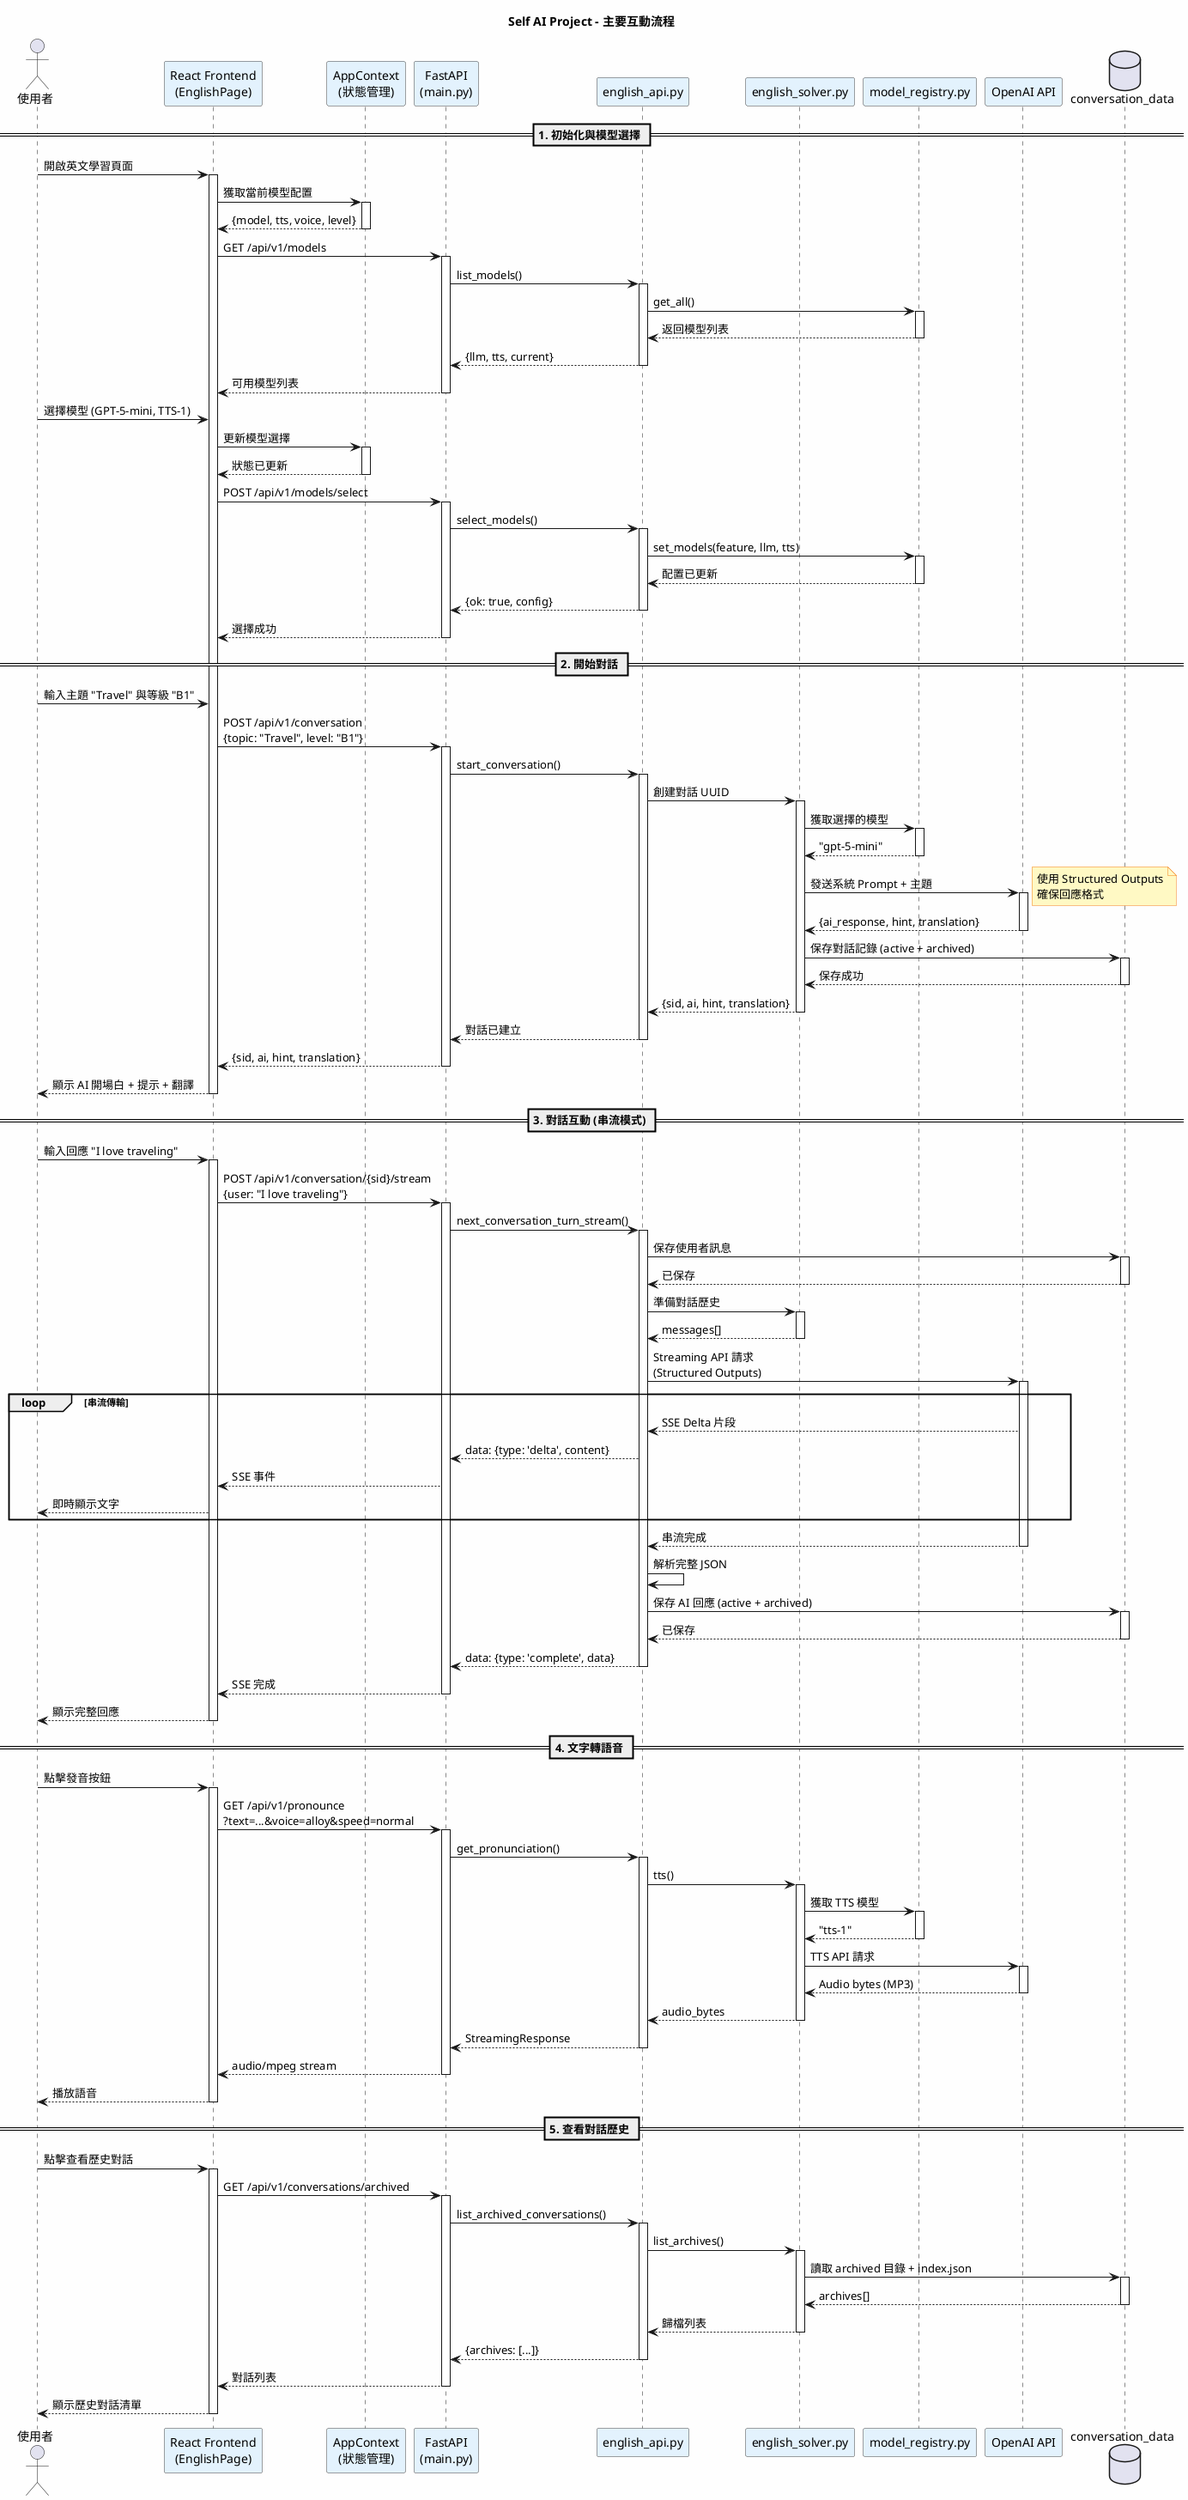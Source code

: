 @startuml Self AI Project Sequence Diagram

skinparam backgroundColor #FEFEFE
skinparam sequenceParticipant {
  BackgroundColor #E3F2FD
  BorderColor #424242
}
skinparam note {
  BackgroundColor #FFF9C4
  BorderColor #F57F17
}

title Self AI Project - 主要互動流程

actor 使用者 as User
participant "React Frontend\n(EnglishPage)" as Frontend
participant "AppContext\n(狀態管理)" as Context
participant "FastAPI\n(main.py)" as API
participant "english_api.py" as EngAPI
participant "english_solver.py" as EngSolver
participant "model_registry.py" as Registry
participant "OpenAI API" as OpenAI
database "conversation_data" as DB

== 1. 初始化與模型選擇 ==

User -> Frontend: 開啟英文學習頁面
activate Frontend

Frontend -> Context: 獲取當前模型配置
activate Context
Context --> Frontend: {model, tts, voice, level}
deactivate Context

Frontend -> API: GET /api/v1/models
activate API
API -> EngAPI: list_models()
activate EngAPI
EngAPI -> Registry: get_all()
activate Registry
Registry --> EngAPI: 返回模型列表
deactivate Registry
EngAPI --> API: {llm, tts, current}
deactivate EngAPI
API --> Frontend: 可用模型列表
deactivate API

User -> Frontend: 選擇模型 (GPT-5-mini, TTS-1)
Frontend -> Context: 更新模型選擇
activate Context
Context --> Frontend: 狀態已更新
deactivate Context

Frontend -> API: POST /api/v1/models/select
activate API
API -> EngAPI: select_models()
activate EngAPI
EngAPI -> Registry: set_models(feature, llm, tts)
activate Registry
Registry --> EngAPI: 配置已更新
deactivate Registry
EngAPI --> API: {ok: true, config}
deactivate EngAPI
API --> Frontend: 選擇成功
deactivate API

== 2. 開始對話 ==

User -> Frontend: 輸入主題 "Travel" 與等級 "B1"
Frontend -> API: POST /api/v1/conversation\n{topic: "Travel", level: "B1"}
activate API

API -> EngAPI: start_conversation()
activate EngAPI

EngAPI -> EngSolver: 創建對話 UUID
activate EngSolver

EngSolver -> Registry: 獲取選擇的模型
activate Registry
Registry --> EngSolver: "gpt-5-mini"
deactivate Registry

EngSolver -> OpenAI: 發送系統 Prompt + 主題
activate OpenAI
note right: 使用 Structured Outputs\n確保回應格式
OpenAI --> EngSolver: {ai_response, hint, translation}
deactivate OpenAI

EngSolver -> DB: 保存對話記錄 (active + archived)
activate DB
DB --> EngSolver: 保存成功
deactivate DB

EngSolver --> EngAPI: {sid, ai, hint, translation}
deactivate EngSolver

EngAPI --> API: 對話已建立
deactivate EngAPI

API --> Frontend: {sid, ai, hint, translation}
deactivate API

Frontend --> User: 顯示 AI 開場白 + 提示 + 翻譯
deactivate Frontend

== 3. 對話互動 (串流模式) ==

User -> Frontend: 輸入回應 "I love traveling"
activate Frontend

Frontend -> API: POST /api/v1/conversation/{sid}/stream\n{user: "I love traveling"}
activate API

API -> EngAPI: next_conversation_turn_stream()
activate EngAPI

EngAPI -> DB: 保存使用者訊息
activate DB
DB --> EngAPI: 已保存
deactivate DB

EngAPI -> EngSolver: 準備對話歷史
activate EngSolver
EngSolver --> EngAPI: messages[]
deactivate EngSolver

EngAPI -> OpenAI: Streaming API 請求\n(Structured Outputs)
activate OpenAI

loop 串流傳輸
  OpenAI --> EngAPI: SSE Delta 片段
  EngAPI --> API: data: {type: 'delta', content}
  API --> Frontend: SSE 事件
  Frontend --> User: 即時顯示文字
end

OpenAI --> EngAPI: 串流完成
deactivate OpenAI

EngAPI -> EngAPI: 解析完整 JSON
EngAPI -> DB: 保存 AI 回應 (active + archived)
activate DB
DB --> EngAPI: 已保存
deactivate DB

EngAPI --> API: data: {type: 'complete', data}
deactivate EngAPI

API --> Frontend: SSE 完成
deactivate API

Frontend --> User: 顯示完整回應
deactivate Frontend

== 4. 文字轉語音 ==

User -> Frontend: 點擊發音按鈕
activate Frontend

Frontend -> API: GET /api/v1/pronounce\n?text=...&voice=alloy&speed=normal
activate API

API -> EngAPI: get_pronunciation()
activate EngAPI

EngAPI -> EngSolver: tts()
activate EngSolver

EngSolver -> Registry: 獲取 TTS 模型
activate Registry
Registry --> EngSolver: "tts-1"
deactivate Registry

EngSolver -> OpenAI: TTS API 請求
activate OpenAI
OpenAI --> EngSolver: Audio bytes (MP3)
deactivate OpenAI

EngSolver --> EngAPI: audio_bytes
deactivate EngSolver

EngAPI --> API: StreamingResponse
deactivate EngAPI

API --> Frontend: audio/mpeg stream
deactivate API

Frontend --> User: 播放語音
deactivate Frontend

== 5. 查看對話歷史 ==

User -> Frontend: 點擊查看歷史對話
activate Frontend

Frontend -> API: GET /api/v1/conversations/archived
activate API

API -> EngAPI: list_archived_conversations()
activate EngAPI

EngAPI -> EngSolver: list_archives()
activate EngSolver

EngSolver -> DB: 讀取 archived 目錄 + index.json
activate DB
DB --> EngSolver: archives[]
deactivate DB

EngSolver --> EngAPI: 歸檔列表
deactivate EngSolver

EngAPI --> API: {archives: [...]}
deactivate EngAPI

API --> Frontend: 對話列表
deactivate API

Frontend --> User: 顯示歷史對話清單
deactivate Frontend

@enduml

